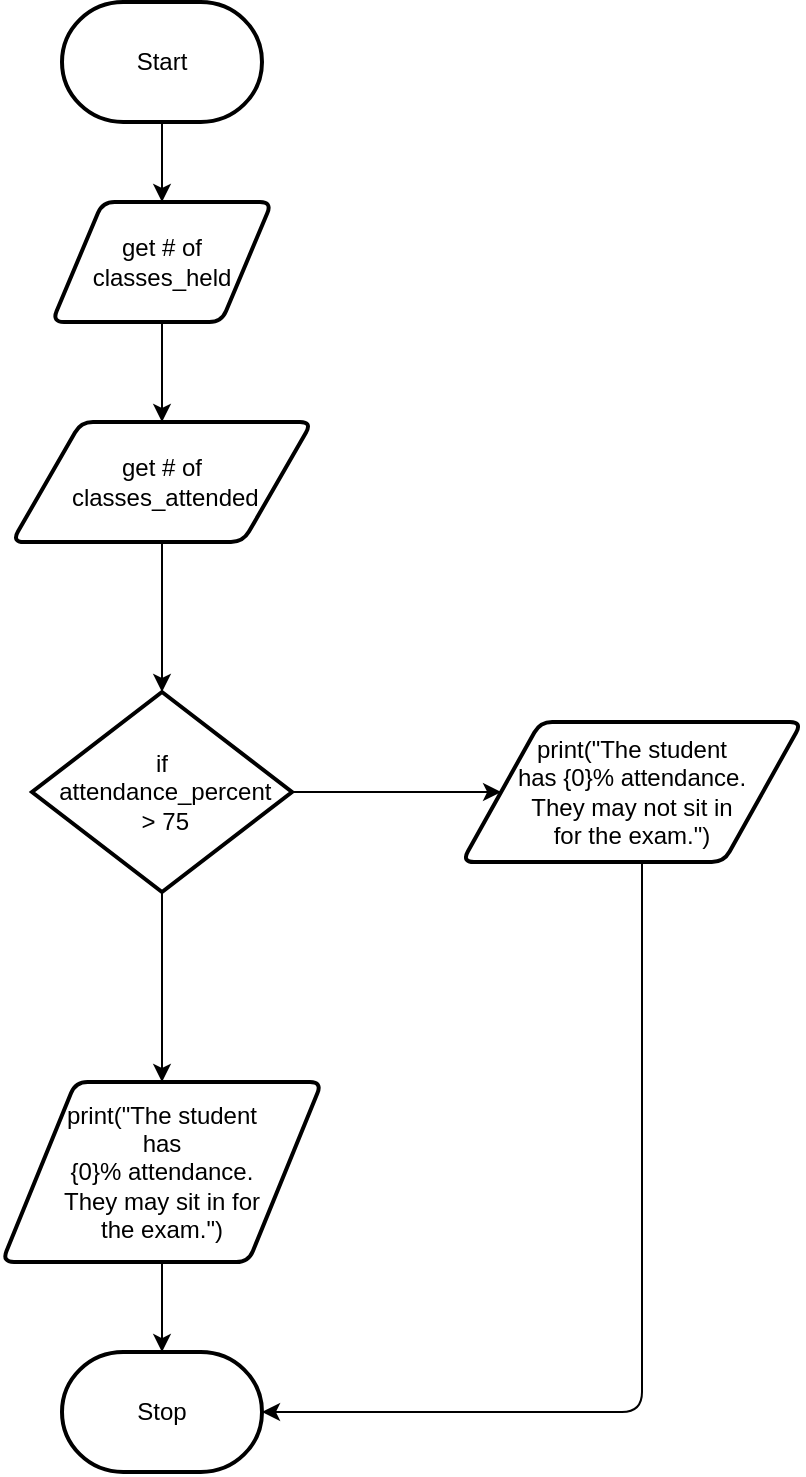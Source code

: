 <mxfile>
    <diagram id="HY_b5Xe-ro4_wOXhgIJA" name="Page-1">
        <mxGraphModel dx="834" dy="1566" grid="1" gridSize="10" guides="1" tooltips="1" connect="1" arrows="1" fold="1" page="1" pageScale="1" pageWidth="827" pageHeight="1169" math="0" shadow="0">
            <root>
                <mxCell id="0"/>
                <mxCell id="1" parent="0"/>
                <mxCell id="6" style="edgeStyle=none;html=1;entryX=0.5;entryY=0;entryDx=0;entryDy=0;" parent="1" source="2" target="4" edge="1">
                    <mxGeometry relative="1" as="geometry"/>
                </mxCell>
                <mxCell id="2" value="Start" style="strokeWidth=2;html=1;shape=mxgraph.flowchart.terminator;whiteSpace=wrap;" parent="1" vertex="1">
                    <mxGeometry x="80" y="-30" width="100" height="60" as="geometry"/>
                </mxCell>
                <mxCell id="7" style="edgeStyle=none;html=1;" parent="1" source="4" target="5" edge="1">
                    <mxGeometry relative="1" as="geometry"/>
                </mxCell>
                <mxCell id="4" value="get # of classes_held" style="shape=parallelogram;html=1;strokeWidth=2;perimeter=parallelogramPerimeter;whiteSpace=wrap;rounded=1;arcSize=12;size=0.23;" parent="1" vertex="1">
                    <mxGeometry x="75" y="70" width="110" height="60" as="geometry"/>
                </mxCell>
                <mxCell id="11" style="edgeStyle=none;html=1;entryX=0.5;entryY=0;entryDx=0;entryDy=0;entryPerimeter=0;exitX=0.5;exitY=1;exitDx=0;exitDy=0;" parent="1" source="5" target="14" edge="1">
                    <mxGeometry relative="1" as="geometry">
                        <mxPoint x="130" y="300" as="targetPoint"/>
                    </mxGeometry>
                </mxCell>
                <mxCell id="5" value="get # of&lt;br&gt;&amp;nbsp;classes_attended" style="shape=parallelogram;html=1;strokeWidth=2;perimeter=parallelogramPerimeter;whiteSpace=wrap;rounded=1;arcSize=12;size=0.23;" parent="1" vertex="1">
                    <mxGeometry x="55" y="180" width="150" height="60" as="geometry"/>
                </mxCell>
                <mxCell id="18" style="edgeStyle=none;html=1;entryX=0.5;entryY=0;entryDx=0;entryDy=0;" parent="1" source="14" target="16" edge="1">
                    <mxGeometry relative="1" as="geometry">
                        <mxPoint x="135" y="445" as="targetPoint"/>
                    </mxGeometry>
                </mxCell>
                <mxCell id="19" style="edgeStyle=none;html=1;entryX=0;entryY=0.5;entryDx=0;entryDy=0;" parent="1" source="14" target="17" edge="1">
                    <mxGeometry relative="1" as="geometry">
                        <mxPoint x="304.55" y="365" as="targetPoint"/>
                    </mxGeometry>
                </mxCell>
                <mxCell id="14" value="if&lt;br&gt;&amp;nbsp;attendance_percent&lt;br&gt;&amp;nbsp;&amp;gt; 75" style="strokeWidth=2;html=1;shape=mxgraph.flowchart.decision;whiteSpace=wrap;" parent="1" vertex="1">
                    <mxGeometry x="65" y="315" width="130" height="100" as="geometry"/>
                </mxCell>
                <mxCell id="23" style="edgeStyle=none;html=1;entryX=0.5;entryY=0;entryDx=0;entryDy=0;entryPerimeter=0;startArrow=none;" parent="1" source="16" target="22" edge="1">
                    <mxGeometry relative="1" as="geometry">
                        <mxPoint x="135.0" y="535" as="sourcePoint"/>
                    </mxGeometry>
                </mxCell>
                <mxCell id="21" style="edgeStyle=none;html=1;" parent="1" target="22" edge="1">
                    <mxGeometry relative="1" as="geometry">
                        <mxPoint x="370.0" y="612.193" as="targetPoint"/>
                        <Array as="points">
                            <mxPoint x="370" y="675"/>
                        </Array>
                        <mxPoint x="370" y="400" as="sourcePoint"/>
                    </mxGeometry>
                </mxCell>
                <mxCell id="17" value="print(&quot;The student &lt;br&gt;has {0}% attendance. &lt;br&gt;They may not sit in &lt;br&gt;for the exam.&quot;)" style="shape=parallelogram;html=1;strokeWidth=2;perimeter=parallelogramPerimeter;whiteSpace=wrap;rounded=1;arcSize=12;size=0.23;" parent="1" vertex="1">
                    <mxGeometry x="280" y="330" width="170" height="70" as="geometry"/>
                </mxCell>
                <mxCell id="22" value="Stop" style="strokeWidth=2;html=1;shape=mxgraph.flowchart.terminator;whiteSpace=wrap;" parent="1" vertex="1">
                    <mxGeometry x="80.0" y="645.003" width="100" height="60" as="geometry"/>
                </mxCell>
                <mxCell id="16" value="print(&quot;The student &lt;br&gt;has &lt;br&gt;{0}% attendance. &lt;br&gt;They may sit in for &lt;br&gt;the exam.&quot;)" style="shape=parallelogram;html=1;strokeWidth=2;perimeter=parallelogramPerimeter;whiteSpace=wrap;rounded=1;arcSize=12;size=0.23;" parent="1" vertex="1">
                    <mxGeometry x="50" y="510" width="160" height="90" as="geometry"/>
                </mxCell>
            </root>
        </mxGraphModel>
    </diagram>
</mxfile>